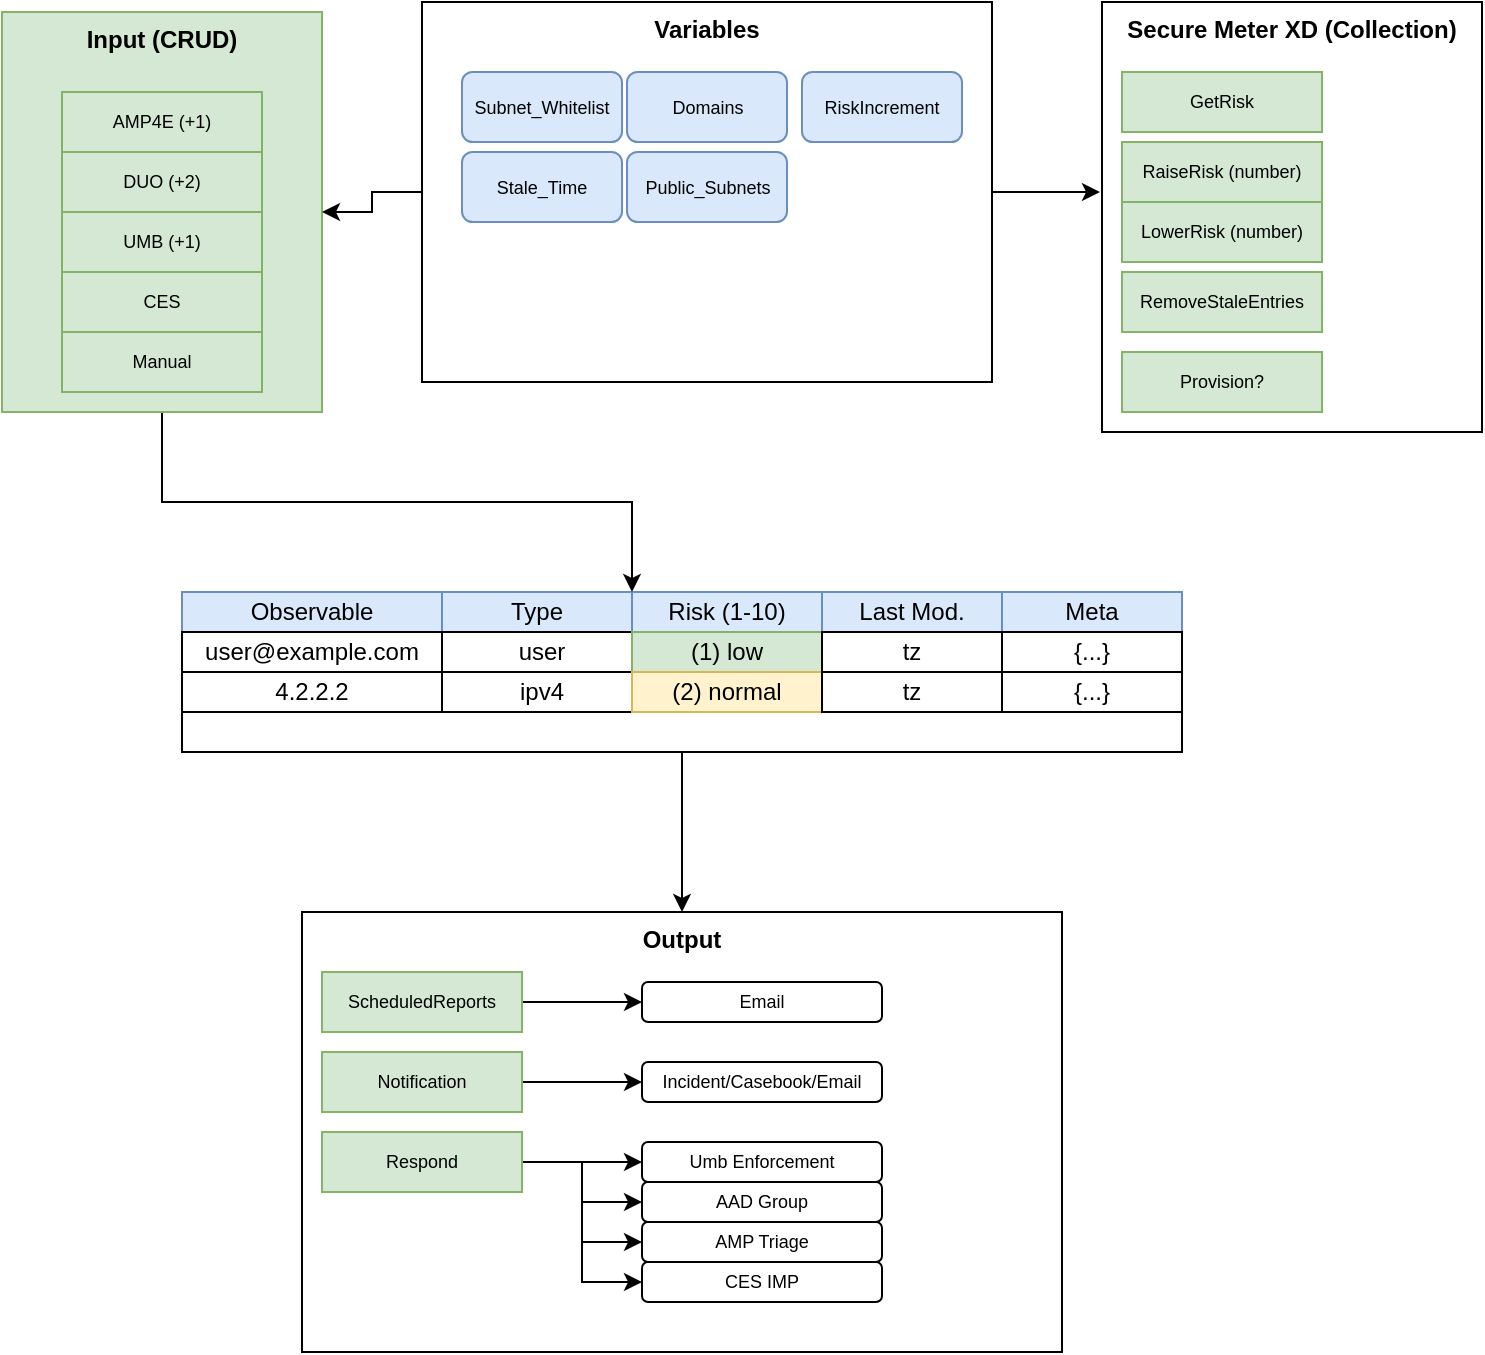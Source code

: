 <mxfile version="14.4.2" type="github" pages="2">
  <diagram id="9DfaWri5JCvQuDVs0rDR" name="Overview">
    <mxGraphModel dx="1284" dy="676" grid="1" gridSize="10" guides="1" tooltips="1" connect="1" arrows="1" fold="1" page="1" pageScale="1" pageWidth="1600" pageHeight="900" math="0" shadow="0">
      <root>
        <mxCell id="0" />
        <mxCell id="1" parent="0" />
        <mxCell id="aElDboMBdp0-WxFvuQwA-1" style="edgeStyle=orthogonalEdgeStyle;rounded=0;orthogonalLoop=1;jettySize=auto;html=1;exitX=0.5;exitY=1;exitDx=0;exitDy=0;entryX=0.5;entryY=0;entryDx=0;entryDy=0;fontSize=9;" edge="1" parent="1" source="aElDboMBdp0-WxFvuQwA-2" target="aElDboMBdp0-WxFvuQwA-37">
          <mxGeometry relative="1" as="geometry" />
        </mxCell>
        <mxCell id="aElDboMBdp0-WxFvuQwA-2" value="" style="rounded=0;whiteSpace=wrap;html=1;" vertex="1" parent="1">
          <mxGeometry x="230" y="600" width="500" height="80" as="geometry" />
        </mxCell>
        <mxCell id="aElDboMBdp0-WxFvuQwA-3" value="Observable" style="rounded=0;whiteSpace=wrap;html=1;fillColor=#dae8fc;strokeColor=#6c8ebf;" vertex="1" parent="1">
          <mxGeometry x="230" y="600" width="130" height="20" as="geometry" />
        </mxCell>
        <mxCell id="aElDboMBdp0-WxFvuQwA-4" value="Type" style="rounded=0;whiteSpace=wrap;html=1;fillColor=#dae8fc;strokeColor=#6c8ebf;" vertex="1" parent="1">
          <mxGeometry x="360" y="600" width="95" height="20" as="geometry" />
        </mxCell>
        <mxCell id="aElDboMBdp0-WxFvuQwA-5" value="Risk (1-10)" style="rounded=0;whiteSpace=wrap;html=1;fillColor=#dae8fc;strokeColor=#6c8ebf;" vertex="1" parent="1">
          <mxGeometry x="455" y="600" width="95" height="20" as="geometry" />
        </mxCell>
        <mxCell id="aElDboMBdp0-WxFvuQwA-6" value="user@example.com" style="rounded=0;whiteSpace=wrap;html=1;" vertex="1" parent="1">
          <mxGeometry x="230" y="620" width="130" height="20" as="geometry" />
        </mxCell>
        <mxCell id="aElDboMBdp0-WxFvuQwA-7" value="Meta" style="rounded=0;whiteSpace=wrap;html=1;fillColor=#dae8fc;strokeColor=#6c8ebf;" vertex="1" parent="1">
          <mxGeometry x="640" y="600" width="90" height="20" as="geometry" />
        </mxCell>
        <mxCell id="aElDboMBdp0-WxFvuQwA-8" value="user" style="rounded=0;whiteSpace=wrap;html=1;" vertex="1" parent="1">
          <mxGeometry x="360" y="620" width="100" height="20" as="geometry" />
        </mxCell>
        <mxCell id="aElDboMBdp0-WxFvuQwA-9" value="(1) low" style="rounded=0;whiteSpace=wrap;html=1;fillColor=#d5e8d4;strokeColor=#82b366;" vertex="1" parent="1">
          <mxGeometry x="455" y="620" width="95" height="20" as="geometry" />
        </mxCell>
        <mxCell id="aElDboMBdp0-WxFvuQwA-10" value="{...}" style="rounded=0;whiteSpace=wrap;html=1;" vertex="1" parent="1">
          <mxGeometry x="640" y="620" width="90" height="20" as="geometry" />
        </mxCell>
        <mxCell id="aElDboMBdp0-WxFvuQwA-11" value="4.2.2.2" style="rounded=0;whiteSpace=wrap;html=1;" vertex="1" parent="1">
          <mxGeometry x="230" y="640" width="130" height="20" as="geometry" />
        </mxCell>
        <mxCell id="aElDboMBdp0-WxFvuQwA-12" value="ipv4" style="rounded=0;whiteSpace=wrap;html=1;" vertex="1" parent="1">
          <mxGeometry x="360" y="640" width="100" height="20" as="geometry" />
        </mxCell>
        <mxCell id="aElDboMBdp0-WxFvuQwA-13" value="(2) normal" style="rounded=0;whiteSpace=wrap;html=1;fillColor=#fff2cc;strokeColor=#d6b656;" vertex="1" parent="1">
          <mxGeometry x="455" y="640" width="95" height="20" as="geometry" />
        </mxCell>
        <mxCell id="aElDboMBdp0-WxFvuQwA-14" value="{...}" style="rounded=0;whiteSpace=wrap;html=1;" vertex="1" parent="1">
          <mxGeometry x="640" y="640" width="90" height="20" as="geometry" />
        </mxCell>
        <mxCell id="aElDboMBdp0-WxFvuQwA-15" style="edgeStyle=orthogonalEdgeStyle;rounded=0;orthogonalLoop=1;jettySize=auto;html=1;exitX=0.5;exitY=1;exitDx=0;exitDy=0;entryX=0;entryY=0;entryDx=0;entryDy=0;" edge="1" parent="1" source="aElDboMBdp0-WxFvuQwA-16" target="aElDboMBdp0-WxFvuQwA-5">
          <mxGeometry relative="1" as="geometry" />
        </mxCell>
        <mxCell id="aElDboMBdp0-WxFvuQwA-16" value="Input (CRUD)" style="rounded=0;whiteSpace=wrap;html=1;verticalAlign=top;fontStyle=1;fillColor=#d5e8d4;strokeColor=#82b366;" vertex="1" parent="1">
          <mxGeometry x="140" y="310" width="160" height="200" as="geometry" />
        </mxCell>
        <mxCell id="aElDboMBdp0-WxFvuQwA-17" style="edgeStyle=orthogonalEdgeStyle;rounded=0;orthogonalLoop=1;jettySize=auto;html=1;entryX=1;entryY=0.5;entryDx=0;entryDy=0;fontSize=9;" edge="1" parent="1" source="aElDboMBdp0-WxFvuQwA-19" target="aElDboMBdp0-WxFvuQwA-16">
          <mxGeometry relative="1" as="geometry" />
        </mxCell>
        <mxCell id="aElDboMBdp0-WxFvuQwA-18" style="edgeStyle=orthogonalEdgeStyle;rounded=0;orthogonalLoop=1;jettySize=auto;html=1;fontSize=9;" edge="1" parent="1" source="aElDboMBdp0-WxFvuQwA-19">
          <mxGeometry relative="1" as="geometry">
            <mxPoint x="689" y="400" as="targetPoint" />
          </mxGeometry>
        </mxCell>
        <mxCell id="aElDboMBdp0-WxFvuQwA-19" value="Variables" style="rounded=0;whiteSpace=wrap;html=1;verticalAlign=top;fontStyle=1" vertex="1" parent="1">
          <mxGeometry x="350" y="305" width="285" height="190" as="geometry" />
        </mxCell>
        <mxCell id="aElDboMBdp0-WxFvuQwA-20" value="Secure Meter XD (Collection)" style="rounded=0;whiteSpace=wrap;html=1;fontStyle=1;verticalAlign=top;" vertex="1" parent="1">
          <mxGeometry x="690" y="305" width="190" height="215" as="geometry" />
        </mxCell>
        <mxCell id="aElDboMBdp0-WxFvuQwA-21" value="AMP4E (+1)" style="rounded=0;whiteSpace=wrap;html=1;fontSize=9;fillColor=#d5e8d4;strokeColor=#82b366;" vertex="1" parent="1">
          <mxGeometry x="170" y="350" width="100" height="30" as="geometry" />
        </mxCell>
        <mxCell id="aElDboMBdp0-WxFvuQwA-22" value="DUO (+2)" style="rounded=0;whiteSpace=wrap;html=1;fontSize=9;fillColor=#d5e8d4;strokeColor=#82b366;" vertex="1" parent="1">
          <mxGeometry x="170" y="380" width="100" height="30" as="geometry" />
        </mxCell>
        <mxCell id="aElDboMBdp0-WxFvuQwA-23" value="UMB (+1)" style="rounded=0;whiteSpace=wrap;html=1;fontSize=9;fillColor=#d5e8d4;strokeColor=#82b366;" vertex="1" parent="1">
          <mxGeometry x="170" y="410" width="100" height="30" as="geometry" />
        </mxCell>
        <mxCell id="aElDboMBdp0-WxFvuQwA-24" value="CES" style="rounded=0;whiteSpace=wrap;html=1;fontSize=9;fillColor=#d5e8d4;strokeColor=#82b366;" vertex="1" parent="1">
          <mxGeometry x="170" y="440" width="100" height="30" as="geometry" />
        </mxCell>
        <mxCell id="aElDboMBdp0-WxFvuQwA-25" value="Subnet_Whitelist" style="rounded=1;whiteSpace=wrap;html=1;fontSize=9;fillColor=#dae8fc;strokeColor=#6c8ebf;" vertex="1" parent="1">
          <mxGeometry x="370" y="340" width="80" height="35" as="geometry" />
        </mxCell>
        <mxCell id="aElDboMBdp0-WxFvuQwA-26" value="Last Mod." style="rounded=0;whiteSpace=wrap;html=1;fillColor=#dae8fc;strokeColor=#6c8ebf;" vertex="1" parent="1">
          <mxGeometry x="550" y="600" width="90" height="20" as="geometry" />
        </mxCell>
        <mxCell id="aElDboMBdp0-WxFvuQwA-27" value="tz" style="rounded=0;whiteSpace=wrap;html=1;" vertex="1" parent="1">
          <mxGeometry x="550" y="620" width="90" height="20" as="geometry" />
        </mxCell>
        <mxCell id="aElDboMBdp0-WxFvuQwA-28" value="tz" style="rounded=0;whiteSpace=wrap;html=1;" vertex="1" parent="1">
          <mxGeometry x="550" y="640" width="90" height="20" as="geometry" />
        </mxCell>
        <mxCell id="aElDboMBdp0-WxFvuQwA-29" value="Stale_Time" style="rounded=1;whiteSpace=wrap;html=1;fontSize=9;fillColor=#dae8fc;strokeColor=#6c8ebf;" vertex="1" parent="1">
          <mxGeometry x="370" y="380" width="80" height="35" as="geometry" />
        </mxCell>
        <mxCell id="aElDboMBdp0-WxFvuQwA-30" value="GetRisk" style="rounded=0;whiteSpace=wrap;html=1;fontSize=9;fillColor=#d5e8d4;strokeColor=#82b366;" vertex="1" parent="1">
          <mxGeometry x="700" y="340" width="100" height="30" as="geometry" />
        </mxCell>
        <mxCell id="aElDboMBdp0-WxFvuQwA-31" value="RaiseRisk (number)" style="rounded=0;whiteSpace=wrap;html=1;fontSize=9;fillColor=#d5e8d4;strokeColor=#82b366;" vertex="1" parent="1">
          <mxGeometry x="700" y="375" width="100" height="30" as="geometry" />
        </mxCell>
        <mxCell id="aElDboMBdp0-WxFvuQwA-32" value="&lt;div&gt;Public_Subnets&lt;/div&gt;" style="rounded=1;whiteSpace=wrap;html=1;fontSize=9;fillColor=#dae8fc;strokeColor=#6c8ebf;" vertex="1" parent="1">
          <mxGeometry x="452.5" y="380" width="80" height="35" as="geometry" />
        </mxCell>
        <mxCell id="aElDboMBdp0-WxFvuQwA-33" value="Domains" style="rounded=1;whiteSpace=wrap;html=1;fontSize=9;fillColor=#dae8fc;strokeColor=#6c8ebf;" vertex="1" parent="1">
          <mxGeometry x="452.5" y="340" width="80" height="35" as="geometry" />
        </mxCell>
        <mxCell id="aElDboMBdp0-WxFvuQwA-34" value="RemoveStaleEntries" style="rounded=0;whiteSpace=wrap;html=1;fontSize=9;fillColor=#d5e8d4;strokeColor=#82b366;" vertex="1" parent="1">
          <mxGeometry x="700" y="440" width="100" height="30" as="geometry" />
        </mxCell>
        <mxCell id="aElDboMBdp0-WxFvuQwA-35" value="LowerRisk (number)" style="rounded=0;whiteSpace=wrap;html=1;fontSize=9;fillColor=#d5e8d4;strokeColor=#82b366;" vertex="1" parent="1">
          <mxGeometry x="700" y="405" width="100" height="30" as="geometry" />
        </mxCell>
        <mxCell id="aElDboMBdp0-WxFvuQwA-36" value="RiskIncrement" style="rounded=1;whiteSpace=wrap;html=1;fontSize=9;fillColor=#dae8fc;strokeColor=#6c8ebf;" vertex="1" parent="1">
          <mxGeometry x="540" y="340" width="80" height="35" as="geometry" />
        </mxCell>
        <mxCell id="aElDboMBdp0-WxFvuQwA-37" value="Output" style="rounded=0;whiteSpace=wrap;html=1;fontStyle=1;verticalAlign=top;" vertex="1" parent="1">
          <mxGeometry x="290" y="760" width="380" height="220" as="geometry" />
        </mxCell>
        <mxCell id="aElDboMBdp0-WxFvuQwA-38" style="edgeStyle=orthogonalEdgeStyle;rounded=0;orthogonalLoop=1;jettySize=auto;html=1;entryX=0;entryY=0.5;entryDx=0;entryDy=0;fontSize=9;" edge="1" parent="1" source="aElDboMBdp0-WxFvuQwA-39" target="aElDboMBdp0-WxFvuQwA-42">
          <mxGeometry relative="1" as="geometry" />
        </mxCell>
        <mxCell id="aElDboMBdp0-WxFvuQwA-39" value="ScheduledReports" style="rounded=0;whiteSpace=wrap;html=1;fontSize=9;fillColor=#d5e8d4;strokeColor=#82b366;" vertex="1" parent="1">
          <mxGeometry x="300" y="790" width="100" height="30" as="geometry" />
        </mxCell>
        <mxCell id="aElDboMBdp0-WxFvuQwA-40" style="edgeStyle=orthogonalEdgeStyle;rounded=0;orthogonalLoop=1;jettySize=auto;html=1;entryX=0;entryY=0.5;entryDx=0;entryDy=0;fontSize=9;" edge="1" parent="1" source="aElDboMBdp0-WxFvuQwA-41" target="aElDboMBdp0-WxFvuQwA-43">
          <mxGeometry relative="1" as="geometry" />
        </mxCell>
        <mxCell id="aElDboMBdp0-WxFvuQwA-41" value="Notification" style="rounded=0;whiteSpace=wrap;html=1;fontSize=9;fillColor=#d5e8d4;strokeColor=#82b366;" vertex="1" parent="1">
          <mxGeometry x="300" y="830" width="100" height="30" as="geometry" />
        </mxCell>
        <mxCell id="aElDboMBdp0-WxFvuQwA-42" value="Email" style="rounded=1;whiteSpace=wrap;html=1;fontSize=9;" vertex="1" parent="1">
          <mxGeometry x="460" y="795" width="120" height="20" as="geometry" />
        </mxCell>
        <mxCell id="aElDboMBdp0-WxFvuQwA-43" value="Incident/Casebook/Email" style="rounded=1;whiteSpace=wrap;html=1;fontSize=9;" vertex="1" parent="1">
          <mxGeometry x="460" y="835" width="120" height="20" as="geometry" />
        </mxCell>
        <mxCell id="aElDboMBdp0-WxFvuQwA-44" style="edgeStyle=orthogonalEdgeStyle;rounded=0;orthogonalLoop=1;jettySize=auto;html=1;entryX=0;entryY=0.5;entryDx=0;entryDy=0;fontSize=9;" edge="1" parent="1" source="aElDboMBdp0-WxFvuQwA-48" target="aElDboMBdp0-WxFvuQwA-49">
          <mxGeometry relative="1" as="geometry" />
        </mxCell>
        <mxCell id="aElDboMBdp0-WxFvuQwA-45" style="edgeStyle=orthogonalEdgeStyle;rounded=0;orthogonalLoop=1;jettySize=auto;html=1;entryX=0;entryY=0.5;entryDx=0;entryDy=0;fontSize=9;" edge="1" parent="1" source="aElDboMBdp0-WxFvuQwA-48" target="aElDboMBdp0-WxFvuQwA-50">
          <mxGeometry relative="1" as="geometry" />
        </mxCell>
        <mxCell id="aElDboMBdp0-WxFvuQwA-46" style="edgeStyle=orthogonalEdgeStyle;rounded=0;orthogonalLoop=1;jettySize=auto;html=1;entryX=0;entryY=0.5;entryDx=0;entryDy=0;fontSize=9;" edge="1" parent="1" source="aElDboMBdp0-WxFvuQwA-48" target="aElDboMBdp0-WxFvuQwA-51">
          <mxGeometry relative="1" as="geometry" />
        </mxCell>
        <mxCell id="aElDboMBdp0-WxFvuQwA-47" style="edgeStyle=orthogonalEdgeStyle;rounded=0;orthogonalLoop=1;jettySize=auto;html=1;entryX=0;entryY=0.5;entryDx=0;entryDy=0;fontSize=9;" edge="1" parent="1" source="aElDboMBdp0-WxFvuQwA-48" target="aElDboMBdp0-WxFvuQwA-52">
          <mxGeometry relative="1" as="geometry" />
        </mxCell>
        <mxCell id="aElDboMBdp0-WxFvuQwA-48" value="Respond" style="rounded=0;whiteSpace=wrap;html=1;fontSize=9;fillColor=#d5e8d4;strokeColor=#82b366;" vertex="1" parent="1">
          <mxGeometry x="300" y="870" width="100" height="30" as="geometry" />
        </mxCell>
        <mxCell id="aElDboMBdp0-WxFvuQwA-49" value="Umb Enforcement" style="rounded=1;whiteSpace=wrap;html=1;fontSize=9;" vertex="1" parent="1">
          <mxGeometry x="460" y="875" width="120" height="20" as="geometry" />
        </mxCell>
        <mxCell id="aElDboMBdp0-WxFvuQwA-50" value="AAD Group" style="rounded=1;whiteSpace=wrap;html=1;fontSize=9;" vertex="1" parent="1">
          <mxGeometry x="460" y="895" width="120" height="20" as="geometry" />
        </mxCell>
        <mxCell id="aElDboMBdp0-WxFvuQwA-51" value="AMP Triage" style="rounded=1;whiteSpace=wrap;html=1;fontSize=9;" vertex="1" parent="1">
          <mxGeometry x="460" y="915" width="120" height="20" as="geometry" />
        </mxCell>
        <mxCell id="aElDboMBdp0-WxFvuQwA-52" value="CES IMP" style="rounded=1;whiteSpace=wrap;html=1;fontSize=9;" vertex="1" parent="1">
          <mxGeometry x="460" y="935" width="120" height="20" as="geometry" />
        </mxCell>
        <mxCell id="aElDboMBdp0-WxFvuQwA-53" value="Provision?" style="rounded=0;whiteSpace=wrap;html=1;fontSize=9;fillColor=#d5e8d4;strokeColor=#82b366;" vertex="1" parent="1">
          <mxGeometry x="700" y="480" width="100" height="30" as="geometry" />
        </mxCell>
        <mxCell id="aElDboMBdp0-WxFvuQwA-54" value="Manual" style="rounded=0;whiteSpace=wrap;html=1;fontSize=9;fillColor=#d5e8d4;strokeColor=#82b366;" vertex="1" parent="1">
          <mxGeometry x="170" y="470" width="100" height="30" as="geometry" />
        </mxCell>
      </root>
    </mxGraphModel>
  </diagram>
  <diagram id="0eCHN-zJ6OwHbQVBtQSn" name="CRUD API">
    <mxGraphModel dx="1284" dy="676" grid="1" gridSize="10" guides="1" tooltips="1" connect="1" arrows="1" fold="1" page="1" pageScale="1" pageWidth="1600" pageHeight="900" math="0" shadow="0">
      <root>
        <mxCell id="z8kUtgGK6EM0KyuAb-qd-0" />
        <mxCell id="z8kUtgGK6EM0KyuAb-qd-1" parent="z8kUtgGK6EM0KyuAb-qd-0" />
        <mxCell id="YyjC_6df4hxj99kcXPi2-0" value="" style="rounded=0;whiteSpace=wrap;html=1;" vertex="1" parent="z8kUtgGK6EM0KyuAb-qd-1">
          <mxGeometry x="230" y="600" width="500" height="80" as="geometry" />
        </mxCell>
        <mxCell id="YyjC_6df4hxj99kcXPi2-1" value="Observable" style="rounded=0;whiteSpace=wrap;html=1;fillColor=#dae8fc;strokeColor=#6c8ebf;" vertex="1" parent="z8kUtgGK6EM0KyuAb-qd-1">
          <mxGeometry x="230" y="600" width="130" height="20" as="geometry" />
        </mxCell>
        <mxCell id="YyjC_6df4hxj99kcXPi2-2" value="Type" style="rounded=0;whiteSpace=wrap;html=1;fillColor=#dae8fc;strokeColor=#6c8ebf;" vertex="1" parent="z8kUtgGK6EM0KyuAb-qd-1">
          <mxGeometry x="360" y="600" width="95" height="20" as="geometry" />
        </mxCell>
        <mxCell id="YyjC_6df4hxj99kcXPi2-3" value="Risk (1-10)" style="rounded=0;whiteSpace=wrap;html=1;fillColor=#dae8fc;strokeColor=#6c8ebf;" vertex="1" parent="z8kUtgGK6EM0KyuAb-qd-1">
          <mxGeometry x="455" y="600" width="95" height="20" as="geometry" />
        </mxCell>
        <mxCell id="YyjC_6df4hxj99kcXPi2-4" value="user@example.com" style="rounded=0;whiteSpace=wrap;html=1;" vertex="1" parent="z8kUtgGK6EM0KyuAb-qd-1">
          <mxGeometry x="230" y="620" width="130" height="20" as="geometry" />
        </mxCell>
        <mxCell id="YyjC_6df4hxj99kcXPi2-5" value="Meta" style="rounded=0;whiteSpace=wrap;html=1;fillColor=#dae8fc;strokeColor=#6c8ebf;" vertex="1" parent="z8kUtgGK6EM0KyuAb-qd-1">
          <mxGeometry x="640" y="600" width="90" height="20" as="geometry" />
        </mxCell>
        <mxCell id="YyjC_6df4hxj99kcXPi2-6" value="user" style="rounded=0;whiteSpace=wrap;html=1;" vertex="1" parent="z8kUtgGK6EM0KyuAb-qd-1">
          <mxGeometry x="360" y="620" width="100" height="20" as="geometry" />
        </mxCell>
        <mxCell id="YyjC_6df4hxj99kcXPi2-7" value="(1) low" style="rounded=0;whiteSpace=wrap;html=1;fillColor=#d5e8d4;strokeColor=#82b366;" vertex="1" parent="z8kUtgGK6EM0KyuAb-qd-1">
          <mxGeometry x="455" y="620" width="95" height="20" as="geometry" />
        </mxCell>
        <mxCell id="YyjC_6df4hxj99kcXPi2-8" value="{...}" style="rounded=0;whiteSpace=wrap;html=1;" vertex="1" parent="z8kUtgGK6EM0KyuAb-qd-1">
          <mxGeometry x="640" y="620" width="90" height="20" as="geometry" />
        </mxCell>
        <mxCell id="YyjC_6df4hxj99kcXPi2-9" value="4.2.2.2" style="rounded=0;whiteSpace=wrap;html=1;" vertex="1" parent="z8kUtgGK6EM0KyuAb-qd-1">
          <mxGeometry x="230" y="640" width="130" height="20" as="geometry" />
        </mxCell>
        <mxCell id="YyjC_6df4hxj99kcXPi2-10" value="ipv4" style="rounded=0;whiteSpace=wrap;html=1;" vertex="1" parent="z8kUtgGK6EM0KyuAb-qd-1">
          <mxGeometry x="360" y="640" width="100" height="20" as="geometry" />
        </mxCell>
        <mxCell id="YyjC_6df4hxj99kcXPi2-11" value="(2) normal" style="rounded=0;whiteSpace=wrap;html=1;fillColor=#fff2cc;strokeColor=#d6b656;" vertex="1" parent="z8kUtgGK6EM0KyuAb-qd-1">
          <mxGeometry x="455" y="640" width="95" height="20" as="geometry" />
        </mxCell>
        <mxCell id="YyjC_6df4hxj99kcXPi2-12" value="{...}" style="rounded=0;whiteSpace=wrap;html=1;" vertex="1" parent="z8kUtgGK6EM0KyuAb-qd-1">
          <mxGeometry x="640" y="640" width="90" height="20" as="geometry" />
        </mxCell>
        <mxCell id="YyjC_6df4hxj99kcXPi2-13" value="Last Mod." style="rounded=0;whiteSpace=wrap;html=1;fillColor=#dae8fc;strokeColor=#6c8ebf;" vertex="1" parent="z8kUtgGK6EM0KyuAb-qd-1">
          <mxGeometry x="550" y="600" width="90" height="20" as="geometry" />
        </mxCell>
        <mxCell id="YyjC_6df4hxj99kcXPi2-14" value="tz" style="rounded=0;whiteSpace=wrap;html=1;" vertex="1" parent="z8kUtgGK6EM0KyuAb-qd-1">
          <mxGeometry x="550" y="620" width="90" height="20" as="geometry" />
        </mxCell>
        <mxCell id="YyjC_6df4hxj99kcXPi2-15" value="tz" style="rounded=0;whiteSpace=wrap;html=1;" vertex="1" parent="z8kUtgGK6EM0KyuAb-qd-1">
          <mxGeometry x="550" y="640" width="90" height="20" as="geometry" />
        </mxCell>
        <mxCell id="YyjC_6df4hxj99kcXPi2-16" value="4.2.2.2" style="rounded=0;whiteSpace=wrap;html=1;" vertex="1" parent="z8kUtgGK6EM0KyuAb-qd-1">
          <mxGeometry x="230" y="660" width="130" height="20" as="geometry" />
        </mxCell>
      </root>
    </mxGraphModel>
  </diagram>
</mxfile>
